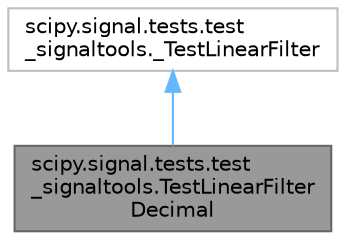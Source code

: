 digraph "scipy.signal.tests.test_signaltools.TestLinearFilterDecimal"
{
 // LATEX_PDF_SIZE
  bgcolor="transparent";
  edge [fontname=Helvetica,fontsize=10,labelfontname=Helvetica,labelfontsize=10];
  node [fontname=Helvetica,fontsize=10,shape=box,height=0.2,width=0.4];
  Node1 [id="Node000001",label="scipy.signal.tests.test\l_signaltools.TestLinearFilter\lDecimal",height=0.2,width=0.4,color="gray40", fillcolor="grey60", style="filled", fontcolor="black",tooltip=" "];
  Node2 -> Node1 [id="edge1_Node000001_Node000002",dir="back",color="steelblue1",style="solid",tooltip=" "];
  Node2 [id="Node000002",label="scipy.signal.tests.test\l_signaltools._TestLinearFilter",height=0.2,width=0.4,color="grey75", fillcolor="white", style="filled",URL="$d0/db9/classscipy_1_1signal_1_1tests_1_1test__signaltools_1_1__TestLinearFilter.html",tooltip=" "];
}

